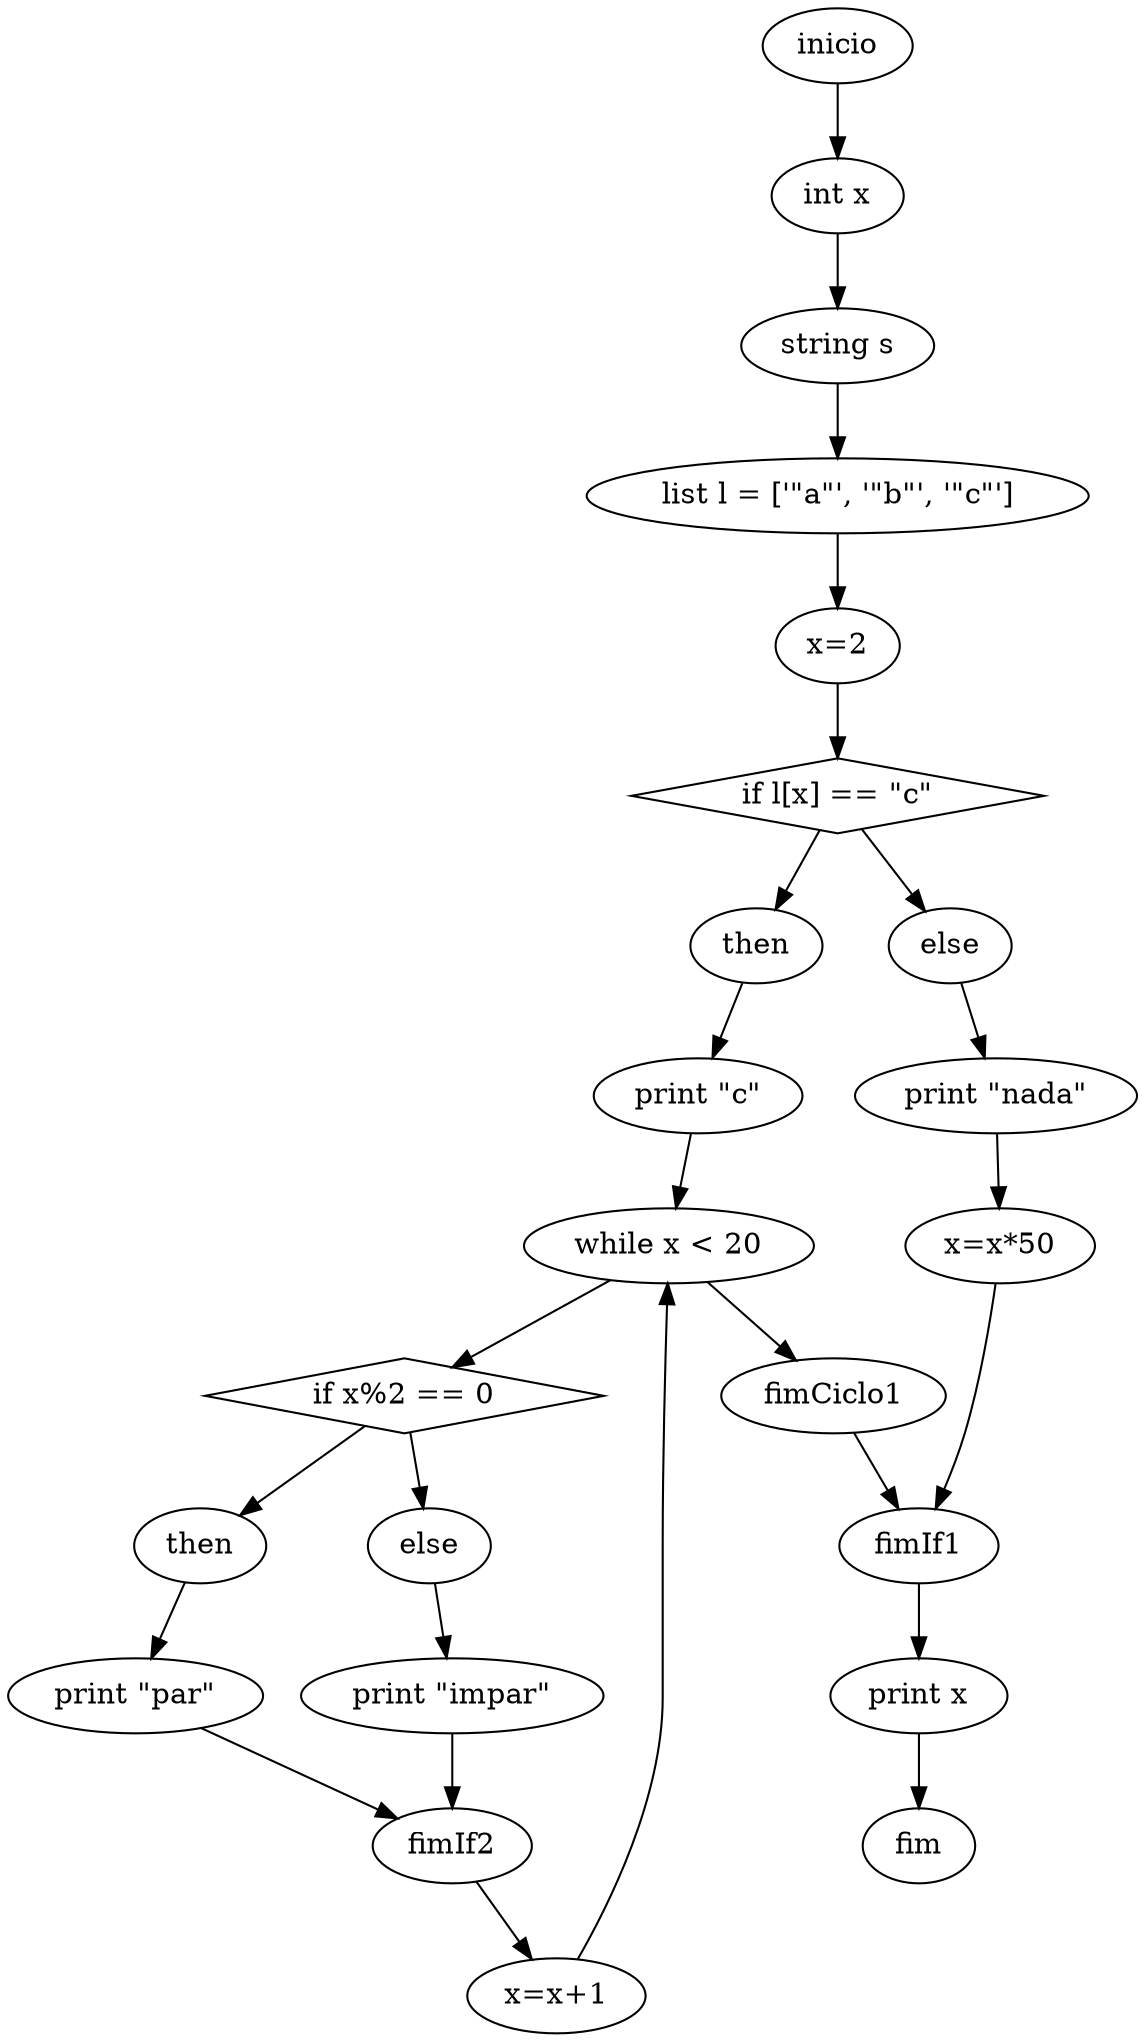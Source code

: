 digraph cfg {
	0 [label=inicio]
	1 [label="int x"]
	0 -> 1
	2 [label="string s"]
	1 -> 2
	3 [label="list l = ['\"a\"', '\"b\"', '\"c\"']"]
	2 -> 3
	4 [label="x=2"]
	3 -> 4
	5 [label="if l[x] == \"c\"" shape=diamond]
	6 [label=then]
	5 -> 6
	7 [label=fimIf1]
	8 [label="print \"c\""]
	6 -> 8
	9 [label="while x < 20"]
	8 -> 9
	10 [label="if x%2 == 0" shape=diamond]
	11 [label=then]
	10 -> 11
	12 [label=fimIf2]
	13 [label="print \"par\""]
	11 -> 13
	13 -> 12
	14 [label=else]
	10 -> 14
	15 [label="print \"impar\""]
	14 -> 15
	15 -> 12
	9 -> 10
	16 [label="x=x+1"]
	12 -> 16
	16 -> 9
	17 [label=fimCiclo1]
	9 -> 17
	17 -> 7
	18 [label=else]
	5 -> 18
	19 [label="print \"nada\""]
	18 -> 19
	20 [label="x=x*50"]
	19 -> 20
	20 -> 7
	4 -> 5
	21 [label="print x"]
	7 -> 21
	22 [label=fim]
	21 -> 22
}
